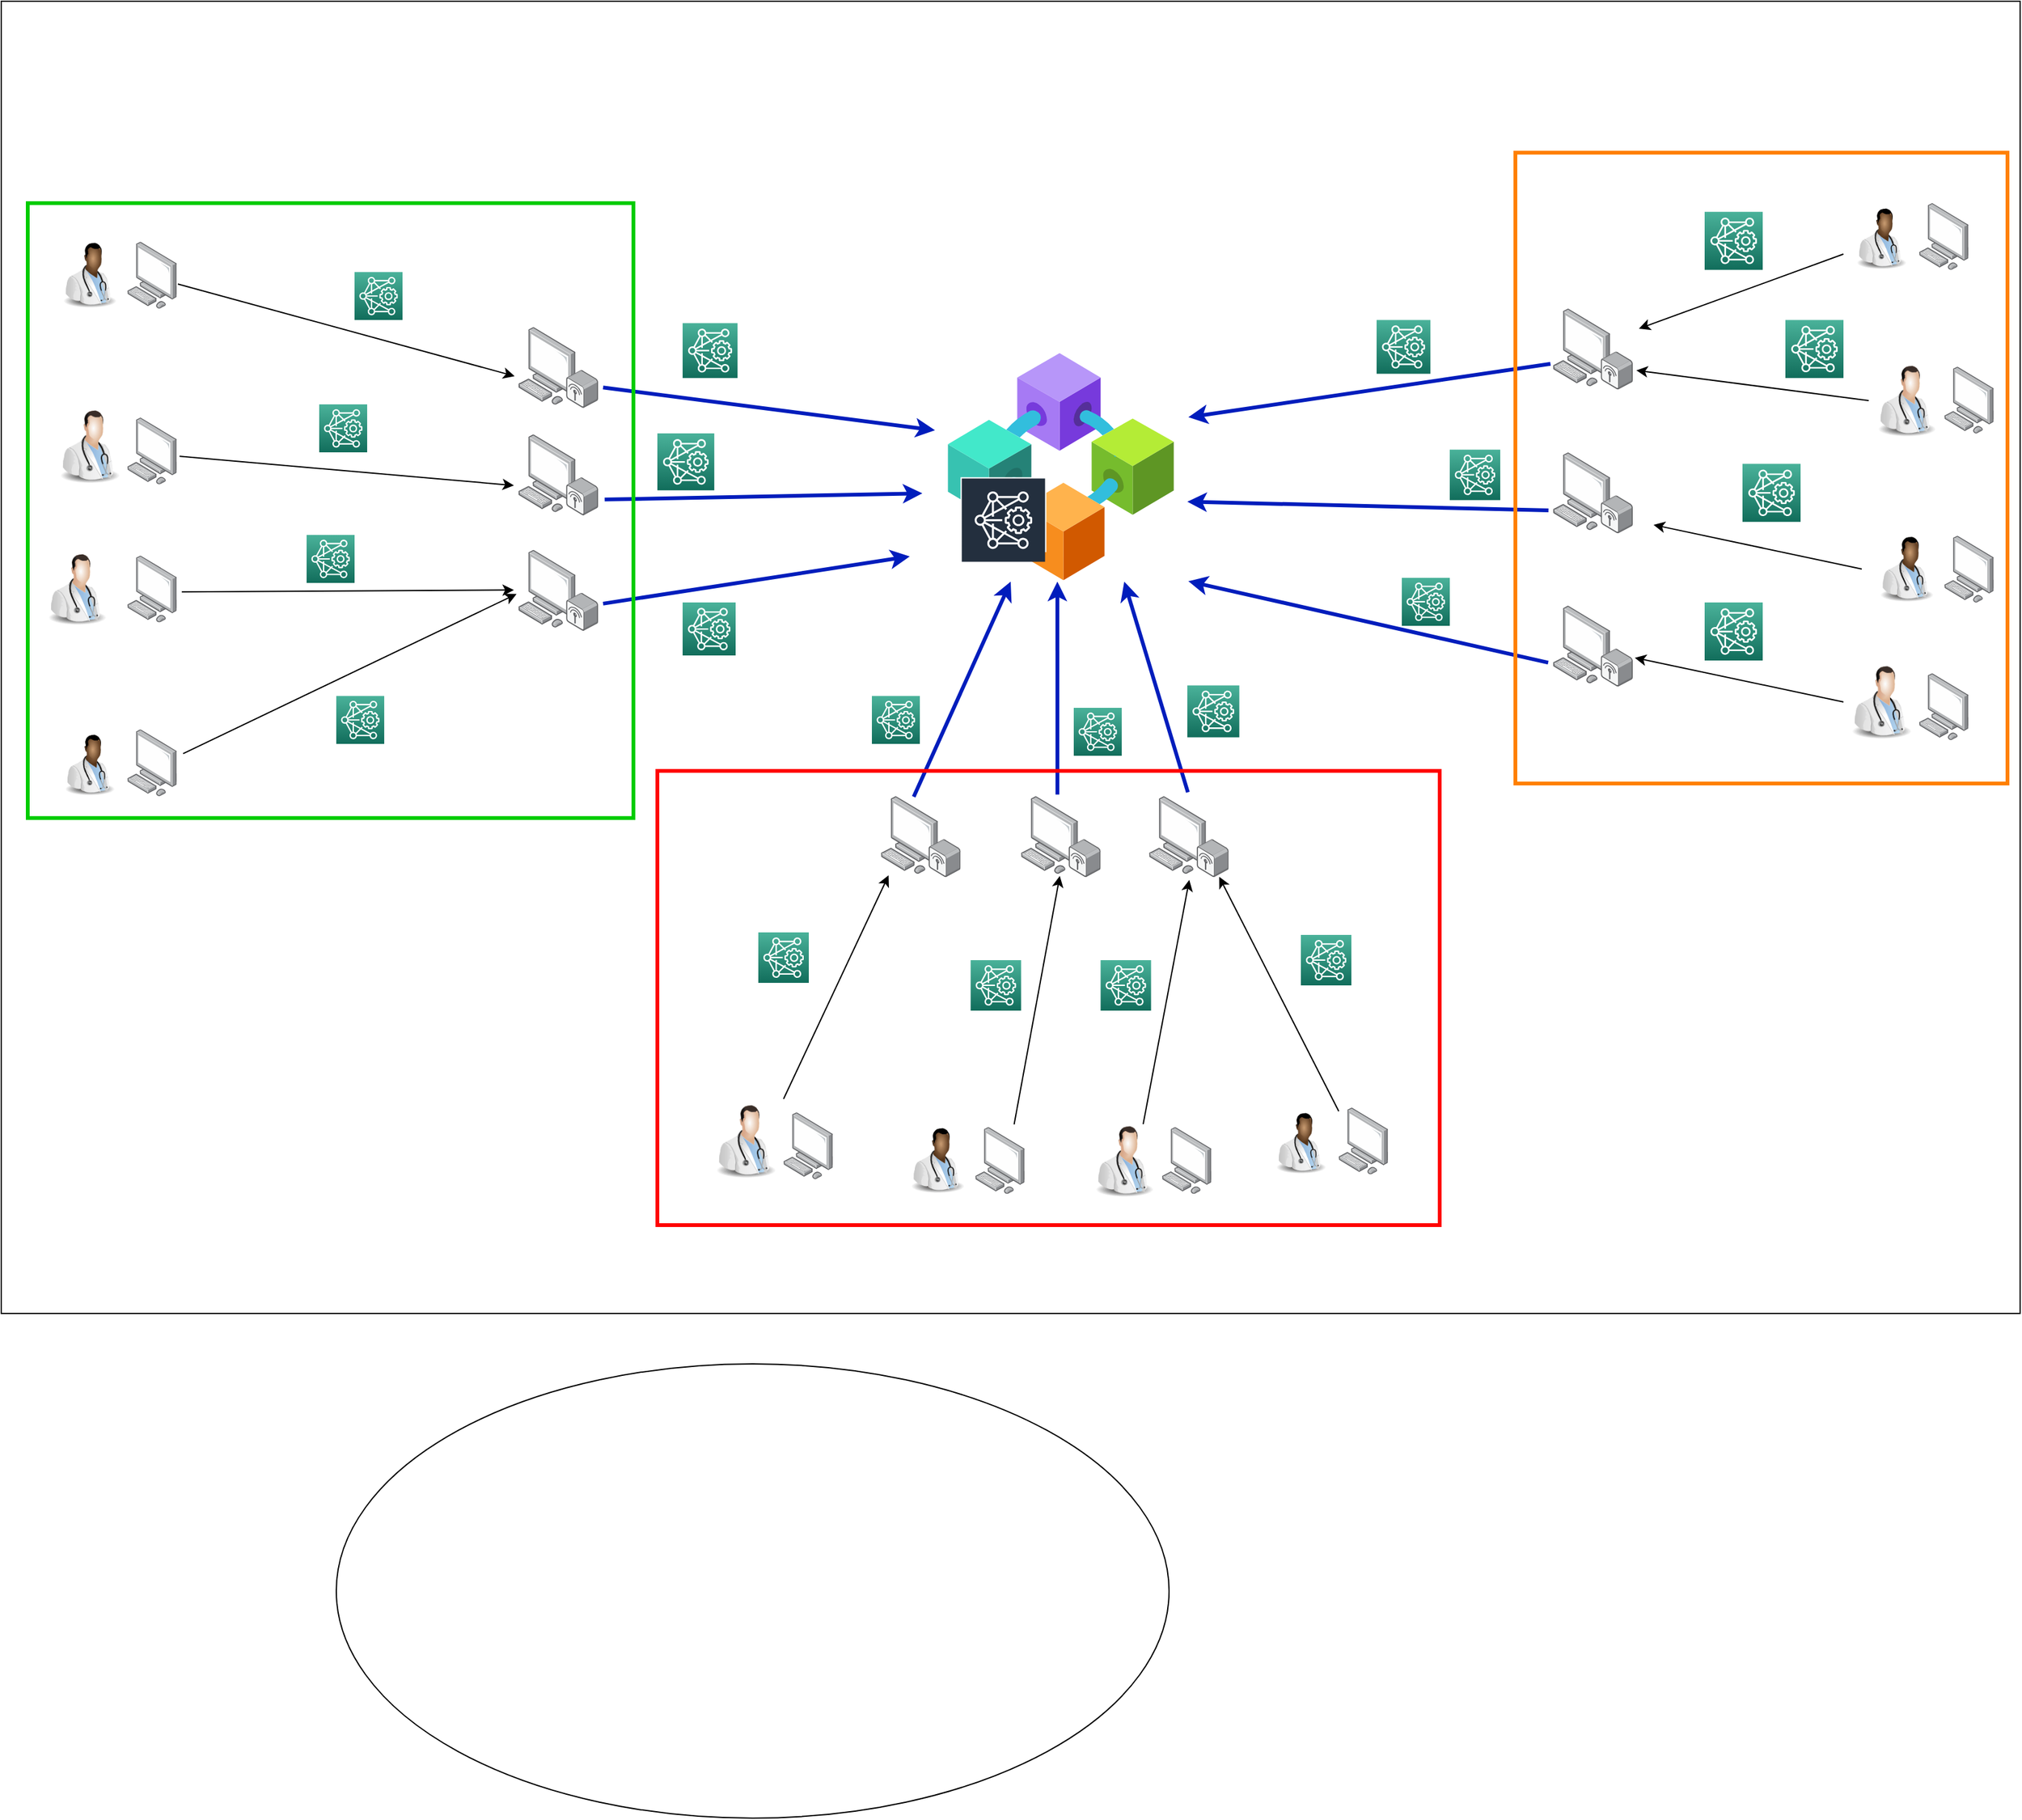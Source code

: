 <mxfile version="21.5.0" type="github">
  <diagram name="Page-1" id="Tms8RYIuvoaYcW6vuLOo">
    <mxGraphModel dx="2206" dy="1169" grid="1" gridSize="10" guides="1" tooltips="1" connect="1" arrows="1" fold="1" page="1" pageScale="1" pageWidth="1600" pageHeight="900" math="0" shadow="0">
      <root>
        <mxCell id="0" />
        <mxCell id="1" parent="0" />
        <mxCell id="-I7TZLMxb8-Y6_HrCM2e-1" value="" style="rounded=0;whiteSpace=wrap;html=1;fillColor=#FFFFFF;gradientColor=none;" parent="1" vertex="1">
          <mxGeometry width="1600" height="1040" as="geometry" />
        </mxCell>
        <mxCell id="-I7TZLMxb8-Y6_HrCM2e-3" value="" style="image;html=1;image=img/lib/clip_art/people/Doctor_Man_Black_128x128.png" parent="1" vertex="1">
          <mxGeometry x="711.98" y="891.68" width="60" height="53.55" as="geometry" />
        </mxCell>
        <mxCell id="-I7TZLMxb8-Y6_HrCM2e-5" value="" style="image;html=1;image=img/lib/clip_art/people/Doctor_Man_128x128.png" parent="1" vertex="1">
          <mxGeometry x="560" y="870" width="60" height="66.65" as="geometry" />
        </mxCell>
        <mxCell id="-I7TZLMxb8-Y6_HrCM2e-6" value="" style="image;points=[];aspect=fixed;html=1;align=center;shadow=0;dashed=0;image=img/lib/allied_telesis/computer_and_terminals/Personal_Computer.svg;" parent="1" vertex="1">
          <mxGeometry x="620" y="880.65" width="39.03" height="52.9" as="geometry" />
        </mxCell>
        <mxCell id="-I7TZLMxb8-Y6_HrCM2e-7" value="" style="image;points=[];aspect=fixed;html=1;align=center;shadow=0;dashed=0;image=img/lib/allied_telesis/computer_and_terminals/Personal_Computer.svg;" parent="1" vertex="1">
          <mxGeometry x="771.98" y="892.33" width="39.03" height="52.9" as="geometry" />
        </mxCell>
        <mxCell id="-I7TZLMxb8-Y6_HrCM2e-8" value="" style="image;html=1;image=img/lib/clip_art/people/Doctor_Man_Black_128x128.png" parent="1" vertex="1">
          <mxGeometry x="1000" y="879.78" width="60" height="50" as="geometry" />
        </mxCell>
        <mxCell id="-I7TZLMxb8-Y6_HrCM2e-9" value="" style="image;points=[];aspect=fixed;html=1;align=center;shadow=0;dashed=0;image=img/lib/allied_telesis/computer_and_terminals/Personal_Computer.svg;" parent="1" vertex="1">
          <mxGeometry x="1060" y="876.88" width="39.03" height="52.9" as="geometry" />
        </mxCell>
        <mxCell id="-I7TZLMxb8-Y6_HrCM2e-10" value="" style="image;points=[];aspect=fixed;html=1;align=center;shadow=0;dashed=0;image=img/lib/allied_telesis/computer_and_terminals/Personal_Computer.svg;" parent="1" vertex="1">
          <mxGeometry x="920" y="892.33" width="39.03" height="52.9" as="geometry" />
        </mxCell>
        <mxCell id="-I7TZLMxb8-Y6_HrCM2e-11" value="" style="image;html=1;image=img/lib/clip_art/people/Doctor_Man_128x128.png" parent="1" vertex="1">
          <mxGeometry x="860" y="890" width="60" height="58.33" as="geometry" />
        </mxCell>
        <mxCell id="-I7TZLMxb8-Y6_HrCM2e-12" value="" style="image;points=[];aspect=fixed;html=1;align=center;shadow=0;dashed=0;image=img/lib/allied_telesis/computer_and_terminals/Personal_Computer_Wireless.svg;" parent="1" vertex="1">
          <mxGeometry x="697.25" y="630.0" width="63" height="64.2" as="geometry" />
        </mxCell>
        <mxCell id="-I7TZLMxb8-Y6_HrCM2e-13" value="" style="image;points=[];aspect=fixed;html=1;align=center;shadow=0;dashed=0;image=img/lib/allied_telesis/computer_and_terminals/Personal_Computer_Wireless.svg;" parent="1" vertex="1">
          <mxGeometry x="808.26" y="630.0" width="63" height="64.2" as="geometry" />
        </mxCell>
        <mxCell id="-I7TZLMxb8-Y6_HrCM2e-14" value="" style="image;points=[];aspect=fixed;html=1;align=center;shadow=0;dashed=0;image=img/lib/allied_telesis/computer_and_terminals/Personal_Computer_Wireless.svg;" parent="1" vertex="1">
          <mxGeometry x="909.75" y="630.0" width="63" height="64.2" as="geometry" />
        </mxCell>
        <mxCell id="-I7TZLMxb8-Y6_HrCM2e-15" value="" style="sketch=0;points=[[0,0,0],[0.25,0,0],[0.5,0,0],[0.75,0,0],[1,0,0],[0,1,0],[0.25,1,0],[0.5,1,0],[0.75,1,0],[1,1,0],[0,0.25,0],[0,0.5,0],[0,0.75,0],[1,0.25,0],[1,0.5,0],[1,0.75,0]];outlineConnect=0;fontColor=#232F3E;gradientColor=#4AB29A;gradientDirection=north;fillColor=#116D5B;strokeColor=#ffffff;dashed=0;verticalLabelPosition=bottom;verticalAlign=top;align=center;html=1;fontSize=12;fontStyle=0;aspect=fixed;shape=mxgraph.aws4.resourceIcon;resIcon=mxgraph.aws4.deep_learning_amis;" parent="1" vertex="1">
          <mxGeometry x="600" y="738" width="40" height="40" as="geometry" />
        </mxCell>
        <mxCell id="-I7TZLMxb8-Y6_HrCM2e-18" value="" style="endArrow=classic;html=1;rounded=0;entryX=0.095;entryY=0.977;entryDx=0;entryDy=0;entryPerimeter=0;exitX=1;exitY=0;exitDx=0;exitDy=0;strokeColor=#000000;" parent="1" source="-I7TZLMxb8-Y6_HrCM2e-5" target="-I7TZLMxb8-Y6_HrCM2e-12" edge="1">
          <mxGeometry width="50" height="50" relative="1" as="geometry">
            <mxPoint x="680" y="710" as="sourcePoint" />
            <mxPoint x="730" y="660" as="targetPoint" />
          </mxGeometry>
        </mxCell>
        <mxCell id="-I7TZLMxb8-Y6_HrCM2e-19" value="" style="endArrow=classic;html=1;rounded=0;entryX=0.487;entryY=0.985;entryDx=0;entryDy=0;entryPerimeter=0;strokeColor=#000000;exitX=0.788;exitY=-0.041;exitDx=0;exitDy=0;exitPerimeter=0;" parent="1" source="-I7TZLMxb8-Y6_HrCM2e-7" target="-I7TZLMxb8-Y6_HrCM2e-13" edge="1">
          <mxGeometry width="50" height="50" relative="1" as="geometry">
            <mxPoint x="744" y="780" as="sourcePoint" />
            <mxPoint x="860" y="673" as="targetPoint" />
          </mxGeometry>
        </mxCell>
        <mxCell id="-I7TZLMxb8-Y6_HrCM2e-23" value="" style="endArrow=classic;html=1;rounded=0;entryX=0.881;entryY=0.996;entryDx=0;entryDy=0;entryPerimeter=0;exitX=1;exitY=0;exitDx=0;exitDy=0;strokeColor=#000000;" parent="1" source="-I7TZLMxb8-Y6_HrCM2e-8" target="-I7TZLMxb8-Y6_HrCM2e-14" edge="1">
          <mxGeometry width="50" height="50" relative="1" as="geometry">
            <mxPoint x="920" y="761.2" as="sourcePoint" />
            <mxPoint x="1036" y="654.2" as="targetPoint" />
          </mxGeometry>
        </mxCell>
        <mxCell id="-I7TZLMxb8-Y6_HrCM2e-24" value="" style="endArrow=classic;html=1;rounded=0;entryX=0.505;entryY=1.034;entryDx=0;entryDy=0;entryPerimeter=0;strokeColor=#000000;exitX=0.75;exitY=0;exitDx=0;exitDy=0;" parent="1" source="-I7TZLMxb8-Y6_HrCM2e-11" target="-I7TZLMxb8-Y6_HrCM2e-14" edge="1">
          <mxGeometry width="50" height="50" relative="1" as="geometry">
            <mxPoint x="880" y="780" as="sourcePoint" />
            <mxPoint x="938" y="653" as="targetPoint" />
          </mxGeometry>
        </mxCell>
        <mxCell id="-I7TZLMxb8-Y6_HrCM2e-27" value="" style="ellipse;whiteSpace=wrap;html=1;fillColor=none;strokeColor=#000000;" parent="1" vertex="1">
          <mxGeometry x="265.52" y="1080" width="660" height="360" as="geometry" />
        </mxCell>
        <mxCell id="-I7TZLMxb8-Y6_HrCM2e-28" value="" style="image;aspect=fixed;html=1;points=[];align=center;fontSize=12;image=img/lib/azure2/blockchain/Consortium.svg;" parent="1" vertex="1">
          <mxGeometry x="749.76" y="278.9" width="180" height="180" as="geometry" />
        </mxCell>
        <mxCell id="-I7TZLMxb8-Y6_HrCM2e-29" value="" style="image;points=[];aspect=fixed;html=1;align=center;shadow=0;dashed=0;image=img/lib/allied_telesis/computer_and_terminals/Personal_Computer.svg;" parent="1" vertex="1">
          <mxGeometry x="100" y="577.1" width="39.03" height="52.9" as="geometry" />
        </mxCell>
        <mxCell id="-I7TZLMxb8-Y6_HrCM2e-30" value="" style="image;html=1;image=img/lib/clip_art/people/Doctor_Man_Black_128x128.png" parent="1" vertex="1">
          <mxGeometry x="40" y="580" width="60" height="50" as="geometry" />
        </mxCell>
        <mxCell id="-I7TZLMxb8-Y6_HrCM2e-31" value="" style="image;points=[];aspect=fixed;html=1;align=center;shadow=0;dashed=0;image=img/lib/allied_telesis/computer_and_terminals/Personal_Computer.svg;" parent="1" vertex="1">
          <mxGeometry x="100" y="439.37" width="39.03" height="52.9" as="geometry" />
        </mxCell>
        <mxCell id="-I7TZLMxb8-Y6_HrCM2e-32" value="" style="image;html=1;image=img/lib/clip_art/people/Doctor_Man_128x128.png" parent="1" vertex="1">
          <mxGeometry x="30" y="436.65" width="60" height="58.33" as="geometry" />
        </mxCell>
        <mxCell id="-I7TZLMxb8-Y6_HrCM2e-33" value="" style="image;points=[];aspect=fixed;html=1;align=center;shadow=0;dashed=0;image=img/lib/allied_telesis/computer_and_terminals/Personal_Computer.svg;" parent="1" vertex="1">
          <mxGeometry x="100.0" y="190.65" width="39.03" height="52.9" as="geometry" />
        </mxCell>
        <mxCell id="-I7TZLMxb8-Y6_HrCM2e-34" value="" style="image;html=1;image=img/lib/clip_art/people/Doctor_Man_Black_128x128.png" parent="1" vertex="1">
          <mxGeometry x="40.0" y="190.0" width="60" height="53.55" as="geometry" />
        </mxCell>
        <mxCell id="-I7TZLMxb8-Y6_HrCM2e-35" value="" style="image;points=[];aspect=fixed;html=1;align=center;shadow=0;dashed=0;image=img/lib/allied_telesis/computer_and_terminals/Personal_Computer.svg;" parent="1" vertex="1">
          <mxGeometry x="100" y="330" width="39.03" height="52.9" as="geometry" />
        </mxCell>
        <mxCell id="-I7TZLMxb8-Y6_HrCM2e-36" value="" style="image;html=1;image=img/lib/clip_art/people/Doctor_Man_128x128.png" parent="1" vertex="1">
          <mxGeometry x="40" y="319.35" width="60" height="66.65" as="geometry" />
        </mxCell>
        <mxCell id="-I7TZLMxb8-Y6_HrCM2e-38" value="" style="endArrow=classic;html=1;rounded=0;entryX=-0.059;entryY=0.631;entryDx=0;entryDy=0;entryPerimeter=0;strokeColor=#000000;exitX=1.058;exitY=0.579;exitDx=0;exitDy=0;exitPerimeter=0;" parent="1" source="-I7TZLMxb8-Y6_HrCM2e-35" target="-I7TZLMxb8-Y6_HrCM2e-39" edge="1">
          <mxGeometry width="50" height="50" relative="1" as="geometry">
            <mxPoint x="140" y="400" as="sourcePoint" />
            <mxPoint x="230" y="370" as="targetPoint" />
          </mxGeometry>
        </mxCell>
        <mxCell id="-I7TZLMxb8-Y6_HrCM2e-39" value="" style="image;points=[];aspect=fixed;html=1;align=center;shadow=0;dashed=0;image=img/lib/allied_telesis/computer_and_terminals/Personal_Computer_Wireless.svg;" parent="1" vertex="1">
          <mxGeometry x="410" y="343.25" width="63" height="64.2" as="geometry" />
        </mxCell>
        <mxCell id="-I7TZLMxb8-Y6_HrCM2e-40" value="" style="image;points=[];aspect=fixed;html=1;align=center;shadow=0;dashed=0;image=img/lib/allied_telesis/computer_and_terminals/Personal_Computer_Wireless.svg;" parent="1" vertex="1">
          <mxGeometry x="410" y="258.15" width="63" height="64.2" as="geometry" />
        </mxCell>
        <mxCell id="-I7TZLMxb8-Y6_HrCM2e-41" value="" style="image;points=[];aspect=fixed;html=1;align=center;shadow=0;dashed=0;image=img/lib/allied_telesis/computer_and_terminals/Personal_Computer_Wireless.svg;" parent="1" vertex="1">
          <mxGeometry x="410" y="434.8" width="63" height="64.2" as="geometry" />
        </mxCell>
        <mxCell id="-I7TZLMxb8-Y6_HrCM2e-43" value="" style="endArrow=classic;html=1;rounded=0;entryX=-0.05;entryY=0.607;entryDx=0;entryDy=0;entryPerimeter=0;strokeColor=#000000;exitX=1.024;exitY=0.632;exitDx=0;exitDy=0;exitPerimeter=0;" parent="1" source="-I7TZLMxb8-Y6_HrCM2e-33" target="-I7TZLMxb8-Y6_HrCM2e-40" edge="1">
          <mxGeometry width="50" height="50" relative="1" as="geometry">
            <mxPoint x="244" y="490" as="sourcePoint" />
            <mxPoint x="360" y="383" as="targetPoint" />
          </mxGeometry>
        </mxCell>
        <mxCell id="-I7TZLMxb8-Y6_HrCM2e-44" value="" style="endArrow=classic;html=1;rounded=0;entryX=-0.059;entryY=0.496;entryDx=0;entryDy=0;entryPerimeter=0;strokeColor=#000000;exitX=1.104;exitY=0.543;exitDx=0;exitDy=0;exitPerimeter=0;" parent="1" source="-I7TZLMxb8-Y6_HrCM2e-31" target="-I7TZLMxb8-Y6_HrCM2e-41" edge="1">
          <mxGeometry width="50" height="50" relative="1" as="geometry">
            <mxPoint x="380" y="490" as="sourcePoint" />
            <mxPoint x="438" y="363" as="targetPoint" />
          </mxGeometry>
        </mxCell>
        <mxCell id="-I7TZLMxb8-Y6_HrCM2e-45" value="" style="endArrow=classic;html=1;rounded=0;entryX=-0.026;entryY=0.545;entryDx=0;entryDy=0;entryPerimeter=0;exitX=1.131;exitY=0.363;exitDx=0;exitDy=0;strokeColor=#000000;exitPerimeter=0;" parent="1" source="-I7TZLMxb8-Y6_HrCM2e-29" target="-I7TZLMxb8-Y6_HrCM2e-41" edge="1">
          <mxGeometry width="50" height="50" relative="1" as="geometry">
            <mxPoint x="420" y="471.2" as="sourcePoint" />
            <mxPoint x="536" y="364.2" as="targetPoint" />
          </mxGeometry>
        </mxCell>
        <mxCell id="-I7TZLMxb8-Y6_HrCM2e-46" value="" style="sketch=0;points=[[0,0,0],[0.25,0,0],[0.5,0,0],[0.75,0,0],[1,0,0],[0,1,0],[0.25,1,0],[0.5,1,0],[0.75,1,0],[1,1,0],[0,0.25,0],[0,0.5,0],[0,0.75,0],[1,0.25,0],[1,0.5,0],[1,0.75,0]];outlineConnect=0;fontColor=#232F3E;gradientColor=#4AB29A;gradientDirection=north;fillColor=#116D5B;strokeColor=#ffffff;dashed=0;verticalLabelPosition=bottom;verticalAlign=top;align=center;html=1;fontSize=12;fontStyle=0;aspect=fixed;shape=mxgraph.aws4.resourceIcon;resIcon=mxgraph.aws4.deep_learning_amis;" parent="1" vertex="1">
          <mxGeometry x="265.52" y="550.65" width="38" height="38" as="geometry" />
        </mxCell>
        <mxCell id="-I7TZLMxb8-Y6_HrCM2e-48" value="" style="image;points=[];aspect=fixed;html=1;align=center;shadow=0;dashed=0;image=img/lib/allied_telesis/computer_and_terminals/Personal_Computer.svg;" parent="1" vertex="1">
          <mxGeometry x="1520" y="160.0" width="39.03" height="52.9" as="geometry" />
        </mxCell>
        <mxCell id="-I7TZLMxb8-Y6_HrCM2e-49" value="" style="image;html=1;image=img/lib/clip_art/people/Doctor_Man_Black_128x128.png" parent="1" vertex="1">
          <mxGeometry x="1460" y="162.9" width="60" height="50" as="geometry" />
        </mxCell>
        <mxCell id="-I7TZLMxb8-Y6_HrCM2e-50" value="" style="image;points=[];aspect=fixed;html=1;align=center;shadow=0;dashed=0;image=img/lib/allied_telesis/computer_and_terminals/Personal_Computer.svg;" parent="1" vertex="1">
          <mxGeometry x="1540" y="289.65" width="39.03" height="52.9" as="geometry" />
        </mxCell>
        <mxCell id="-I7TZLMxb8-Y6_HrCM2e-51" value="" style="image;html=1;image=img/lib/clip_art/people/Doctor_Man_128x128.png" parent="1" vertex="1">
          <mxGeometry x="1480" y="287.32" width="60" height="58.33" as="geometry" />
        </mxCell>
        <mxCell id="-I7TZLMxb8-Y6_HrCM2e-52" value="" style="image;points=[];aspect=fixed;html=1;align=center;shadow=0;dashed=0;image=img/lib/allied_telesis/computer_and_terminals/Personal_Computer.svg;" parent="1" vertex="1">
          <mxGeometry x="1540" y="423.65" width="39.03" height="52.9" as="geometry" />
        </mxCell>
        <mxCell id="-I7TZLMxb8-Y6_HrCM2e-53" value="" style="image;html=1;image=img/lib/clip_art/people/Doctor_Man_Black_128x128.png" parent="1" vertex="1">
          <mxGeometry x="1480" y="423.0" width="60" height="53.55" as="geometry" />
        </mxCell>
        <mxCell id="-I7TZLMxb8-Y6_HrCM2e-54" value="" style="image;points=[];aspect=fixed;html=1;align=center;shadow=0;dashed=0;image=img/lib/allied_telesis/computer_and_terminals/Personal_Computer.svg;" parent="1" vertex="1">
          <mxGeometry x="1520" y="532.65" width="39.03" height="52.9" as="geometry" />
        </mxCell>
        <mxCell id="-I7TZLMxb8-Y6_HrCM2e-55" value="" style="image;html=1;image=img/lib/clip_art/people/Doctor_Man_128x128.png" parent="1" vertex="1">
          <mxGeometry x="1460" y="522" width="60" height="66.65" as="geometry" />
        </mxCell>
        <mxCell id="-I7TZLMxb8-Y6_HrCM2e-56" value="" style="sketch=0;points=[[0,0,0],[0.25,0,0],[0.5,0,0],[0.75,0,0],[1,0,0],[0,1,0],[0.25,1,0],[0.5,1,0],[0.75,1,0],[1,1,0],[0,0.25,0],[0,0.5,0],[0,0.75,0],[1,0.25,0],[1,0.5,0],[1,0.75,0]];outlineConnect=0;fontColor=#232F3E;gradientColor=#4AB29A;gradientDirection=north;fillColor=#116D5B;strokeColor=#ffffff;dashed=0;verticalLabelPosition=bottom;verticalAlign=top;align=center;html=1;fontSize=12;fontStyle=0;aspect=fixed;shape=mxgraph.aws4.resourceIcon;resIcon=mxgraph.aws4.deep_learning_amis;" parent="1" vertex="1">
          <mxGeometry x="1350" y="166.9" width="46" height="46" as="geometry" />
        </mxCell>
        <mxCell id="-I7TZLMxb8-Y6_HrCM2e-57" value="" style="endArrow=classic;html=1;rounded=0;exitX=0;exitY=0.5;exitDx=0;exitDy=0;strokeColor=#000000;entryX=1.026;entryY=0.644;entryDx=0;entryDy=0;entryPerimeter=0;" parent="1" source="-I7TZLMxb8-Y6_HrCM2e-55" target="-I7TZLMxb8-Y6_HrCM2e-58" edge="1">
          <mxGeometry width="50" height="50" relative="1" as="geometry">
            <mxPoint x="1100" y="401.45" as="sourcePoint" />
            <mxPoint x="1200" y="520" as="targetPoint" />
          </mxGeometry>
        </mxCell>
        <mxCell id="-I7TZLMxb8-Y6_HrCM2e-58" value="" style="image;points=[];aspect=fixed;html=1;align=center;shadow=0;dashed=0;image=img/lib/allied_telesis/computer_and_terminals/Personal_Computer_Wireless.svg;" parent="1" vertex="1">
          <mxGeometry x="1230" y="479.01" width="63" height="64.2" as="geometry" />
        </mxCell>
        <mxCell id="-I7TZLMxb8-Y6_HrCM2e-59" value="" style="image;points=[];aspect=fixed;html=1;align=center;shadow=0;dashed=0;image=img/lib/allied_telesis/computer_and_terminals/Personal_Computer_Wireless.svg;" parent="1" vertex="1">
          <mxGeometry x="1230" y="357.55" width="63" height="64.2" as="geometry" />
        </mxCell>
        <mxCell id="-I7TZLMxb8-Y6_HrCM2e-60" value="" style="image;points=[];aspect=fixed;html=1;align=center;shadow=0;dashed=0;image=img/lib/allied_telesis/computer_and_terminals/Personal_Computer_Wireless.svg;" parent="1" vertex="1">
          <mxGeometry x="1230" y="243.55" width="63" height="64.2" as="geometry" />
        </mxCell>
        <mxCell id="-I7TZLMxb8-Y6_HrCM2e-63" value="" style="endArrow=classic;html=1;rounded=0;strokeColor=#000000;exitX=0;exitY=0.5;exitDx=0;exitDy=0;entryX=1.045;entryY=0.763;entryDx=0;entryDy=0;entryPerimeter=0;" parent="1" source="-I7TZLMxb8-Y6_HrCM2e-51" target="-I7TZLMxb8-Y6_HrCM2e-60" edge="1">
          <mxGeometry width="50" height="50" relative="1" as="geometry">
            <mxPoint x="1300" y="471.45" as="sourcePoint" />
            <mxPoint x="1200" y="290" as="targetPoint" />
          </mxGeometry>
        </mxCell>
        <mxCell id="-I7TZLMxb8-Y6_HrCM2e-64" value="" style="endArrow=classic;html=1;rounded=0;entryX=1.078;entryY=0.248;entryDx=0;entryDy=0;entryPerimeter=0;exitX=0;exitY=0.75;exitDx=0;exitDy=0;strokeColor=#000000;" parent="1" source="-I7TZLMxb8-Y6_HrCM2e-49" target="-I7TZLMxb8-Y6_HrCM2e-60" edge="1">
          <mxGeometry width="50" height="50" relative="1" as="geometry">
            <mxPoint x="1340" y="452.65" as="sourcePoint" />
            <mxPoint x="1456" y="345.65" as="targetPoint" />
          </mxGeometry>
        </mxCell>
        <mxCell id="7jS0O366HsY2LgXBcRy0-3" value="" style="endArrow=classic;html=1;rounded=0;exitX=1.063;exitY=0.748;exitDx=0;exitDy=0;exitPerimeter=0;fillColor=#0050ef;strokeColor=#001DBC;strokeWidth=3;" edge="1" parent="1" source="-I7TZLMxb8-Y6_HrCM2e-40">
          <mxGeometry width="50" height="50" relative="1" as="geometry">
            <mxPoint x="560.002" y="309.302" as="sourcePoint" />
            <mxPoint x="740" y="340" as="targetPoint" />
          </mxGeometry>
        </mxCell>
        <mxCell id="7jS0O366HsY2LgXBcRy0-4" value="" style="endArrow=classic;html=1;rounded=0;exitX=1.083;exitY=0.805;exitDx=0;exitDy=0;exitPerimeter=0;fillColor=#0050ef;strokeColor=#001DBC;strokeWidth=3;" edge="1" parent="1" source="-I7TZLMxb8-Y6_HrCM2e-39">
          <mxGeometry width="50" height="50" relative="1" as="geometry">
            <mxPoint x="555.52" y="400" as="sourcePoint" />
            <mxPoint x="730" y="390" as="targetPoint" />
          </mxGeometry>
        </mxCell>
        <mxCell id="7jS0O366HsY2LgXBcRy0-5" value="" style="endArrow=classic;html=1;rounded=0;exitX=1.063;exitY=0.664;exitDx=0;exitDy=0;exitPerimeter=0;fillColor=#0050ef;strokeColor=#001DBC;strokeWidth=3;" edge="1" parent="1" source="-I7TZLMxb8-Y6_HrCM2e-41">
          <mxGeometry width="50" height="50" relative="1" as="geometry">
            <mxPoint x="557.52" y="486.27" as="sourcePoint" />
            <mxPoint x="720" y="440" as="targetPoint" />
          </mxGeometry>
        </mxCell>
        <mxCell id="7jS0O366HsY2LgXBcRy0-7" value="" style="sketch=0;points=[[0,0,0],[0.25,0,0],[0.5,0,0],[0.75,0,0],[1,0,0],[0,1,0],[0.25,1,0],[0.5,1,0],[0.75,1,0],[1,1,0],[0,0.25,0],[0,0.5,0],[0,0.75,0],[1,0.25,0],[1,0.5,0],[1,0.75,0]];outlineConnect=0;fontColor=#232F3E;gradientColor=#4AB29A;gradientDirection=north;fillColor=#116D5B;strokeColor=#ffffff;dashed=0;verticalLabelPosition=bottom;verticalAlign=top;align=center;html=1;fontSize=12;fontStyle=0;aspect=fixed;shape=mxgraph.aws4.resourceIcon;resIcon=mxgraph.aws4.deep_learning_amis;" vertex="1" parent="1">
          <mxGeometry x="540" y="476.55" width="42" height="42" as="geometry" />
        </mxCell>
        <mxCell id="7jS0O366HsY2LgXBcRy0-8" value="" style="sketch=0;points=[[0,0,0],[0.25,0,0],[0.5,0,0],[0.75,0,0],[1,0,0],[0,1,0],[0.25,1,0],[0.5,1,0],[0.75,1,0],[1,1,0],[0,0.25,0],[0,0.5,0],[0,0.75,0],[1,0.25,0],[1,0.5,0],[1,0.75,0]];outlineConnect=0;fontColor=#232F3E;gradientColor=#4AB29A;gradientDirection=north;fillColor=#116D5B;strokeColor=#ffffff;dashed=0;verticalLabelPosition=bottom;verticalAlign=top;align=center;html=1;fontSize=12;fontStyle=0;aspect=fixed;shape=mxgraph.aws4.resourceIcon;resIcon=mxgraph.aws4.deep_learning_amis;" vertex="1" parent="1">
          <mxGeometry x="520" y="342.55" width="45.1" height="45.1" as="geometry" />
        </mxCell>
        <mxCell id="7jS0O366HsY2LgXBcRy0-9" value="" style="sketch=0;points=[[0,0,0],[0.25,0,0],[0.5,0,0],[0.75,0,0],[1,0,0],[0,1,0],[0.25,1,0],[0.5,1,0],[0.75,1,0],[1,1,0],[0,0.25,0],[0,0.5,0],[0,0.75,0],[1,0.25,0],[1,0.5,0],[1,0.75,0]];outlineConnect=0;fontColor=#232F3E;gradientColor=#4AB29A;gradientDirection=north;fillColor=#116D5B;strokeColor=#ffffff;dashed=0;verticalLabelPosition=bottom;verticalAlign=top;align=center;html=1;fontSize=12;fontStyle=0;aspect=fixed;shape=mxgraph.aws4.resourceIcon;resIcon=mxgraph.aws4.deep_learning_amis;" vertex="1" parent="1">
          <mxGeometry x="540" y="255.13" width="43.52" height="43.52" as="geometry" />
        </mxCell>
        <mxCell id="7jS0O366HsY2LgXBcRy0-10" value="" style="endArrow=classic;html=1;rounded=0;fillColor=#0050ef;strokeColor=#001DBC;strokeWidth=3;exitX=0.411;exitY=0.008;exitDx=0;exitDy=0;exitPerimeter=0;" edge="1" parent="1" source="-I7TZLMxb8-Y6_HrCM2e-12">
          <mxGeometry width="50" height="50" relative="1" as="geometry">
            <mxPoint x="730" y="570" as="sourcePoint" />
            <mxPoint x="800" y="460" as="targetPoint" />
          </mxGeometry>
        </mxCell>
        <mxCell id="7jS0O366HsY2LgXBcRy0-11" value="" style="endArrow=classic;html=1;rounded=0;fillColor=#0050ef;strokeColor=#001DBC;strokeWidth=3;exitX=0.457;exitY=-0.02;exitDx=0;exitDy=0;exitPerimeter=0;" edge="1" parent="1" source="-I7TZLMxb8-Y6_HrCM2e-13">
          <mxGeometry width="50" height="50" relative="1" as="geometry">
            <mxPoint x="837" y="574" as="sourcePoint" />
            <mxPoint x="837" y="460" as="targetPoint" />
          </mxGeometry>
        </mxCell>
        <mxCell id="7jS0O366HsY2LgXBcRy0-12" value="" style="endArrow=classic;html=1;rounded=0;fillColor=#0050ef;strokeColor=#001DBC;strokeWidth=3;exitX=0.487;exitY=-0.048;exitDx=0;exitDy=0;exitPerimeter=0;" edge="1" parent="1" source="-I7TZLMxb8-Y6_HrCM2e-14">
          <mxGeometry width="50" height="50" relative="1" as="geometry">
            <mxPoint x="940" y="566" as="sourcePoint" />
            <mxPoint x="890" y="460" as="targetPoint" />
          </mxGeometry>
        </mxCell>
        <mxCell id="7jS0O366HsY2LgXBcRy0-13" value="" style="sketch=0;points=[[0,0,0],[0.25,0,0],[0.5,0,0],[0.75,0,0],[1,0,0],[0,1,0],[0.25,1,0],[0.5,1,0],[0.75,1,0],[1,1,0],[0,0.25,0],[0,0.5,0],[0,0.75,0],[1,0.25,0],[1,0.5,0],[1,0.75,0]];outlineConnect=0;fontColor=#232F3E;gradientColor=#4AB29A;gradientDirection=north;fillColor=#116D5B;strokeColor=#ffffff;dashed=0;verticalLabelPosition=bottom;verticalAlign=top;align=center;html=1;fontSize=12;fontStyle=0;aspect=fixed;shape=mxgraph.aws4.resourceIcon;resIcon=mxgraph.aws4.deep_learning_amis;" vertex="1" parent="1">
          <mxGeometry x="940" y="542.2" width="41.21" height="41.21" as="geometry" />
        </mxCell>
        <mxCell id="7jS0O366HsY2LgXBcRy0-15" value="" style="sketch=0;points=[[0,0,0],[0.25,0,0],[0.5,0,0],[0.75,0,0],[1,0,0],[0,1,0],[0.25,1,0],[0.5,1,0],[0.75,1,0],[1,1,0],[0,0.25,0],[0,0.5,0],[0,0.75,0],[1,0.25,0],[1,0.5,0],[1,0.75,0]];outlineConnect=0;fontColor=#232F3E;gradientColor=#4AB29A;gradientDirection=north;fillColor=#116D5B;strokeColor=#ffffff;dashed=0;verticalLabelPosition=bottom;verticalAlign=top;align=center;html=1;fontSize=12;fontStyle=0;aspect=fixed;shape=mxgraph.aws4.resourceIcon;resIcon=mxgraph.aws4.deep_learning_amis;" vertex="1" parent="1">
          <mxGeometry x="850" y="560" width="38" height="38" as="geometry" />
        </mxCell>
        <mxCell id="7jS0O366HsY2LgXBcRy0-16" value="" style="sketch=0;points=[[0,0,0],[0.25,0,0],[0.5,0,0],[0.75,0,0],[1,0,0],[0,1,0],[0.25,1,0],[0.5,1,0],[0.75,1,0],[1,1,0],[0,0.25,0],[0,0.5,0],[0,0.75,0],[1,0.25,0],[1,0.5,0],[1,0.75,0]];outlineConnect=0;fontColor=#232F3E;gradientColor=#4AB29A;gradientDirection=north;fillColor=#116D5B;strokeColor=#ffffff;dashed=0;verticalLabelPosition=bottom;verticalAlign=top;align=center;html=1;fontSize=12;fontStyle=0;aspect=fixed;shape=mxgraph.aws4.resourceIcon;resIcon=mxgraph.aws4.deep_learning_amis;" vertex="1" parent="1">
          <mxGeometry x="690" y="550.65" width="38" height="38" as="geometry" />
        </mxCell>
        <mxCell id="7jS0O366HsY2LgXBcRy0-17" value="" style="endArrow=classic;html=1;rounded=0;fillColor=#0050ef;strokeColor=#001DBC;strokeWidth=3;entryX=0.588;entryY=0.317;entryDx=0;entryDy=0;entryPerimeter=0;exitX=-0.035;exitY=0.682;exitDx=0;exitDy=0;exitPerimeter=0;" edge="1" parent="1" source="-I7TZLMxb8-Y6_HrCM2e-60" target="-I7TZLMxb8-Y6_HrCM2e-1">
          <mxGeometry width="50" height="50" relative="1" as="geometry">
            <mxPoint x="1110" y="290" as="sourcePoint" />
            <mxPoint x="1000" y="190" as="targetPoint" />
          </mxGeometry>
        </mxCell>
        <mxCell id="7jS0O366HsY2LgXBcRy0-18" value="" style="endArrow=classic;html=1;rounded=0;fillColor=#0050ef;strokeColor=#001DBC;strokeWidth=3;entryX=0.588;entryY=0.317;entryDx=0;entryDy=0;entryPerimeter=0;exitX=-0.06;exitY=0.715;exitDx=0;exitDy=0;exitPerimeter=0;" edge="1" parent="1" source="-I7TZLMxb8-Y6_HrCM2e-59">
          <mxGeometry width="50" height="50" relative="1" as="geometry">
            <mxPoint x="1109" y="356.65" as="sourcePoint" />
            <mxPoint x="940" y="396.65" as="targetPoint" />
          </mxGeometry>
        </mxCell>
        <mxCell id="7jS0O366HsY2LgXBcRy0-19" value="" style="endArrow=classic;html=1;rounded=0;fillColor=#0050ef;strokeColor=#001DBC;strokeWidth=3;entryX=0.588;entryY=0.442;entryDx=0;entryDy=0;entryPerimeter=0;exitX=-0.064;exitY=0.704;exitDx=0;exitDy=0;exitPerimeter=0;" edge="1" parent="1" source="-I7TZLMxb8-Y6_HrCM2e-58" target="-I7TZLMxb8-Y6_HrCM2e-1">
          <mxGeometry width="50" height="50" relative="1" as="geometry">
            <mxPoint x="1120" y="504.55" as="sourcePoint" />
            <mxPoint x="959" y="501.2" as="targetPoint" />
          </mxGeometry>
        </mxCell>
        <mxCell id="7jS0O366HsY2LgXBcRy0-20" value="" style="sketch=0;points=[[0,0,0],[0.25,0,0],[0.5,0,0],[0.75,0,0],[1,0,0],[0,1,0],[0.25,1,0],[0.5,1,0],[0.75,1,0],[1,1,0],[0,0.25,0],[0,0.5,0],[0,0.75,0],[1,0.25,0],[1,0.5,0],[1,0.75,0]];outlineConnect=0;fontColor=#232F3E;gradientColor=#4AB29A;gradientDirection=north;fillColor=#116D5B;strokeColor=#ffffff;dashed=0;verticalLabelPosition=bottom;verticalAlign=top;align=center;html=1;fontSize=12;fontStyle=0;aspect=fixed;shape=mxgraph.aws4.resourceIcon;resIcon=mxgraph.aws4.deep_learning_amis;" vertex="1" parent="1">
          <mxGeometry x="1090" y="252.65" width="42.65" height="42.65" as="geometry" />
        </mxCell>
        <mxCell id="7jS0O366HsY2LgXBcRy0-21" value="" style="sketch=0;points=[[0,0,0],[0.25,0,0],[0.5,0,0],[0.75,0,0],[1,0,0],[0,1,0],[0.25,1,0],[0.5,1,0],[0.75,1,0],[1,1,0],[0,0.25,0],[0,0.5,0],[0,0.75,0],[1,0.25,0],[1,0.5,0],[1,0.75,0]];outlineConnect=0;fontColor=#232F3E;gradientColor=#4AB29A;gradientDirection=north;fillColor=#116D5B;strokeColor=#ffffff;dashed=0;verticalLabelPosition=bottom;verticalAlign=top;align=center;html=1;fontSize=12;fontStyle=0;aspect=fixed;shape=mxgraph.aws4.resourceIcon;resIcon=mxgraph.aws4.deep_learning_amis;" vertex="1" parent="1">
          <mxGeometry x="1148" y="355.35" width="40" height="40" as="geometry" />
        </mxCell>
        <mxCell id="7jS0O366HsY2LgXBcRy0-22" value="" style="sketch=0;points=[[0,0,0],[0.25,0,0],[0.5,0,0],[0.75,0,0],[1,0,0],[0,1,0],[0.25,1,0],[0.5,1,0],[0.75,1,0],[1,1,0],[0,0.25,0],[0,0.5,0],[0,0.75,0],[1,0.25,0],[1,0.5,0],[1,0.75,0]];outlineConnect=0;fontColor=#232F3E;gradientColor=#4AB29A;gradientDirection=north;fillColor=#116D5B;strokeColor=#ffffff;dashed=0;verticalLabelPosition=bottom;verticalAlign=top;align=center;html=1;fontSize=12;fontStyle=0;aspect=fixed;shape=mxgraph.aws4.resourceIcon;resIcon=mxgraph.aws4.deep_learning_amis;" vertex="1" parent="1">
          <mxGeometry x="1110" y="456.98" width="38" height="38" as="geometry" />
        </mxCell>
        <mxCell id="7jS0O366HsY2LgXBcRy0-23" value="" style="rounded=0;whiteSpace=wrap;html=1;fillColor=none;strokeColor=#FF0000;strokeWidth=3;" vertex="1" parent="1">
          <mxGeometry x="520" y="610" width="620" height="360" as="geometry" />
        </mxCell>
        <mxCell id="7jS0O366HsY2LgXBcRy0-25" value="" style="rounded=0;whiteSpace=wrap;html=1;fillColor=none;strokeColor=#00CC00;strokeWidth=3;" vertex="1" parent="1">
          <mxGeometry x="21" y="160" width="480" height="487.35" as="geometry" />
        </mxCell>
        <mxCell id="7jS0O366HsY2LgXBcRy0-26" value="" style="rounded=0;whiteSpace=wrap;html=1;strokeColor=#FF8000;fillColor=none;strokeWidth=3;" vertex="1" parent="1">
          <mxGeometry x="1200" y="120.0" width="390" height="500" as="geometry" />
        </mxCell>
        <mxCell id="7jS0O366HsY2LgXBcRy0-28" value="" style="endArrow=classic;html=1;rounded=0;exitX=0;exitY=0.5;exitDx=0;exitDy=0;strokeColor=#000000;entryX=1.026;entryY=0.644;entryDx=0;entryDy=0;entryPerimeter=0;" edge="1" parent="1">
          <mxGeometry width="50" height="50" relative="1" as="geometry">
            <mxPoint x="1474.5" y="450" as="sourcePoint" />
            <mxPoint x="1309.5" y="415" as="targetPoint" />
          </mxGeometry>
        </mxCell>
        <mxCell id="7jS0O366HsY2LgXBcRy0-31" value="" style="sketch=0;points=[[0,0,0],[0.25,0,0],[0.5,0,0],[0.75,0,0],[1,0,0],[0,1,0],[0.25,1,0],[0.5,1,0],[0.75,1,0],[1,1,0],[0,0.25,0],[0,0.5,0],[0,0.75,0],[1,0.25,0],[1,0.5,0],[1,0.75,0]];outlineConnect=0;fontColor=#232F3E;gradientColor=#4AB29A;gradientDirection=north;fillColor=#116D5B;strokeColor=#ffffff;dashed=0;verticalLabelPosition=bottom;verticalAlign=top;align=center;html=1;fontSize=12;fontStyle=0;aspect=fixed;shape=mxgraph.aws4.resourceIcon;resIcon=mxgraph.aws4.deep_learning_amis;" vertex="1" parent="1">
          <mxGeometry x="1414" y="252.65" width="46" height="46" as="geometry" />
        </mxCell>
        <mxCell id="7jS0O366HsY2LgXBcRy0-32" value="" style="sketch=0;points=[[0,0,0],[0.25,0,0],[0.5,0,0],[0.75,0,0],[1,0,0],[0,1,0],[0.25,1,0],[0.5,1,0],[0.75,1,0],[1,1,0],[0,0.25,0],[0,0.5,0],[0,0.75,0],[1,0.25,0],[1,0.5,0],[1,0.75,0]];outlineConnect=0;fontColor=#232F3E;gradientColor=#4AB29A;gradientDirection=north;fillColor=#116D5B;strokeColor=#ffffff;dashed=0;verticalLabelPosition=bottom;verticalAlign=top;align=center;html=1;fontSize=12;fontStyle=0;aspect=fixed;shape=mxgraph.aws4.resourceIcon;resIcon=mxgraph.aws4.deep_learning_amis;" vertex="1" parent="1">
          <mxGeometry x="1380" y="366.65" width="46" height="46" as="geometry" />
        </mxCell>
        <mxCell id="7jS0O366HsY2LgXBcRy0-33" value="" style="sketch=0;points=[[0,0,0],[0.25,0,0],[0.5,0,0],[0.75,0,0],[1,0,0],[0,1,0],[0.25,1,0],[0.5,1,0],[0.75,1,0],[1,1,0],[0,0.25,0],[0,0.5,0],[0,0.75,0],[1,0.25,0],[1,0.5,0],[1,0.75,0]];outlineConnect=0;fontColor=#232F3E;gradientColor=#4AB29A;gradientDirection=north;fillColor=#116D5B;strokeColor=#ffffff;dashed=0;verticalLabelPosition=bottom;verticalAlign=top;align=center;html=1;fontSize=12;fontStyle=0;aspect=fixed;shape=mxgraph.aws4.resourceIcon;resIcon=mxgraph.aws4.deep_learning_amis;" vertex="1" parent="1">
          <mxGeometry x="1350" y="476.55" width="46" height="46" as="geometry" />
        </mxCell>
        <mxCell id="7jS0O366HsY2LgXBcRy0-34" value="" style="sketch=0;points=[[0,0,0],[0.25,0,0],[0.5,0,0],[0.75,0,0],[1,0,0],[0,1,0],[0.25,1,0],[0.5,1,0],[0.75,1,0],[1,1,0],[0,0.25,0],[0,0.5,0],[0,0.75,0],[1,0.25,0],[1,0.5,0],[1,0.75,0]];outlineConnect=0;fontColor=#232F3E;gradientColor=#4AB29A;gradientDirection=north;fillColor=#116D5B;strokeColor=#ffffff;dashed=0;verticalLabelPosition=bottom;verticalAlign=top;align=center;html=1;fontSize=12;fontStyle=0;aspect=fixed;shape=mxgraph.aws4.resourceIcon;resIcon=mxgraph.aws4.deep_learning_amis;" vertex="1" parent="1">
          <mxGeometry x="768.26" y="760" width="40" height="40" as="geometry" />
        </mxCell>
        <mxCell id="7jS0O366HsY2LgXBcRy0-35" value="" style="sketch=0;points=[[0,0,0],[0.25,0,0],[0.5,0,0],[0.75,0,0],[1,0,0],[0,1,0],[0.25,1,0],[0.5,1,0],[0.75,1,0],[1,1,0],[0,0.25,0],[0,0.5,0],[0,0.75,0],[1,0.25,0],[1,0.5,0],[1,0.75,0]];outlineConnect=0;fontColor=#232F3E;gradientColor=#4AB29A;gradientDirection=north;fillColor=#116D5B;strokeColor=#ffffff;dashed=0;verticalLabelPosition=bottom;verticalAlign=top;align=center;html=1;fontSize=12;fontStyle=0;aspect=fixed;shape=mxgraph.aws4.resourceIcon;resIcon=mxgraph.aws4.deep_learning_amis;" vertex="1" parent="1">
          <mxGeometry x="871.26" y="760" width="40" height="40" as="geometry" />
        </mxCell>
        <mxCell id="7jS0O366HsY2LgXBcRy0-36" value="" style="sketch=0;points=[[0,0,0],[0.25,0,0],[0.5,0,0],[0.75,0,0],[1,0,0],[0,1,0],[0.25,1,0],[0.5,1,0],[0.75,1,0],[1,1,0],[0,0.25,0],[0,0.5,0],[0,0.75,0],[1,0.25,0],[1,0.5,0],[1,0.75,0]];outlineConnect=0;fontColor=#232F3E;gradientColor=#4AB29A;gradientDirection=north;fillColor=#116D5B;strokeColor=#ffffff;dashed=0;verticalLabelPosition=bottom;verticalAlign=top;align=center;html=1;fontSize=12;fontStyle=0;aspect=fixed;shape=mxgraph.aws4.resourceIcon;resIcon=mxgraph.aws4.deep_learning_amis;" vertex="1" parent="1">
          <mxGeometry x="1030" y="740" width="40" height="40" as="geometry" />
        </mxCell>
        <mxCell id="7jS0O366HsY2LgXBcRy0-39" value="" style="sketch=0;points=[[0,0,0],[0.25,0,0],[0.5,0,0],[0.75,0,0],[1,0,0],[0,1,0],[0.25,1,0],[0.5,1,0],[0.75,1,0],[1,1,0],[0,0.25,0],[0,0.5,0],[0,0.75,0],[1,0.25,0],[1,0.5,0],[1,0.75,0]];outlineConnect=0;fontColor=#232F3E;gradientColor=#4AB29A;gradientDirection=north;fillColor=#116D5B;strokeColor=#ffffff;dashed=0;verticalLabelPosition=bottom;verticalAlign=top;align=center;html=1;fontSize=12;fontStyle=0;aspect=fixed;shape=mxgraph.aws4.resourceIcon;resIcon=mxgraph.aws4.deep_learning_amis;" vertex="1" parent="1">
          <mxGeometry x="242" y="423" width="38" height="38" as="geometry" />
        </mxCell>
        <mxCell id="7jS0O366HsY2LgXBcRy0-40" value="" style="sketch=0;points=[[0,0,0],[0.25,0,0],[0.5,0,0],[0.75,0,0],[1,0,0],[0,1,0],[0.25,1,0],[0.5,1,0],[0.75,1,0],[1,1,0],[0,0.25,0],[0,0.5,0],[0,0.75,0],[1,0.25,0],[1,0.5,0],[1,0.75,0]];outlineConnect=0;fontColor=#232F3E;gradientColor=#4AB29A;gradientDirection=north;fillColor=#116D5B;strokeColor=#ffffff;dashed=0;verticalLabelPosition=bottom;verticalAlign=top;align=center;html=1;fontSize=12;fontStyle=0;aspect=fixed;shape=mxgraph.aws4.resourceIcon;resIcon=mxgraph.aws4.deep_learning_amis;" vertex="1" parent="1">
          <mxGeometry x="252" y="319.55" width="38" height="38" as="geometry" />
        </mxCell>
        <mxCell id="7jS0O366HsY2LgXBcRy0-41" value="" style="sketch=0;points=[[0,0,0],[0.25,0,0],[0.5,0,0],[0.75,0,0],[1,0,0],[0,1,0],[0.25,1,0],[0.5,1,0],[0.75,1,0],[1,1,0],[0,0.25,0],[0,0.5,0],[0,0.75,0],[1,0.25,0],[1,0.5,0],[1,0.75,0]];outlineConnect=0;fontColor=#232F3E;gradientColor=#4AB29A;gradientDirection=north;fillColor=#116D5B;strokeColor=#ffffff;dashed=0;verticalLabelPosition=bottom;verticalAlign=top;align=center;html=1;fontSize=12;fontStyle=0;aspect=fixed;shape=mxgraph.aws4.resourceIcon;resIcon=mxgraph.aws4.deep_learning_amis;" vertex="1" parent="1">
          <mxGeometry x="280" y="214.65" width="38" height="38" as="geometry" />
        </mxCell>
        <mxCell id="7jS0O366HsY2LgXBcRy0-42" value="" style="sketch=0;outlineConnect=0;fontColor=#232F3E;gradientColor=none;strokeColor=#ffffff;fillColor=#232F3E;dashed=0;verticalLabelPosition=middle;verticalAlign=bottom;align=center;html=1;whiteSpace=wrap;fontSize=10;fontStyle=1;spacing=3;shape=mxgraph.aws4.productIcon;prIcon=mxgraph.aws4.deep_learning_amis;" vertex="1" parent="1">
          <mxGeometry x="760.25" y="377.28" width="68" height="59.37" as="geometry" />
        </mxCell>
      </root>
    </mxGraphModel>
  </diagram>
</mxfile>
